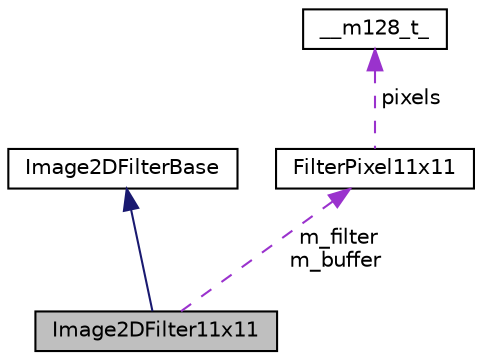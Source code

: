 digraph "Image2DFilter11x11"
{
  edge [fontname="Helvetica",fontsize="10",labelfontname="Helvetica",labelfontsize="10"];
  node [fontname="Helvetica",fontsize="10",shape=record];
  Node1 [label="Image2DFilter11x11",height=0.2,width=0.4,color="black", fillcolor="grey75", style="filled", fontcolor="black"];
  Node2 -> Node1 [dir="back",color="midnightblue",fontsize="10",style="solid",fontname="Helvetica"];
  Node2 [label="Image2DFilterBase",height=0.2,width=0.4,color="black", fillcolor="white", style="filled",URL="$class_image2_d_filter_base.html",tooltip="Image2DFilterBase. "];
  Node3 -> Node1 [dir="back",color="darkorchid3",fontsize="10",style="dashed",label=" m_filter\nm_buffer" ,fontname="Helvetica"];
  Node3 [label="FilterPixel11x11",height=0.2,width=0.4,color="black", fillcolor="white", style="filled",URL="$struct_filter_pixel11x11.html"];
  Node4 -> Node3 [dir="back",color="darkorchid3",fontsize="10",style="dashed",label=" pixels" ,fontname="Helvetica"];
  Node4 [label="__m128_t_",height=0.2,width=0.4,color="black", fillcolor="white", style="filled",URL="$struct____m128__t__.html"];
}
